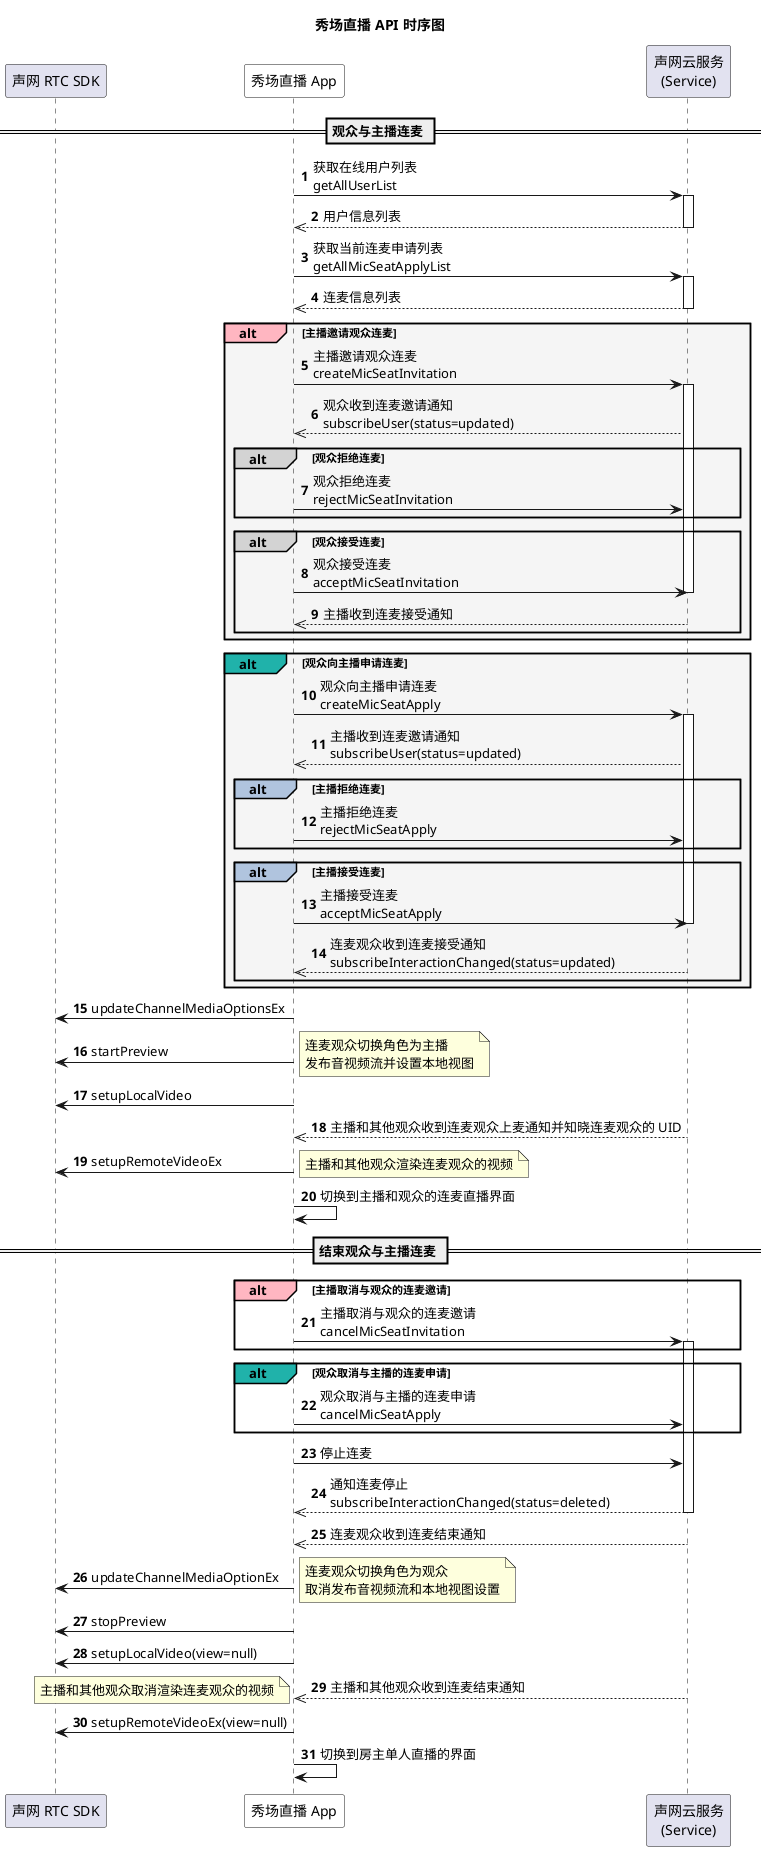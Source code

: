 @startuml
autonumber
title 秀场直播 API 时序图
participant "声网 RTC SDK" as sdk
participant "秀场直播 App" as app #White
participant "声网云服务\n(Service)" as service
== 观众与主播连麦 ==
app -> service: 获取在线用户列表 \ngetAllUserList
activate service
service -->> app: 用户信息列表
deactivate service
app -> service: 获取当前连麦申请列表 \ngetAllMicSeatApplyList
activate service
service -->> app: 连麦信息列表
deactivate service
alt#LightPink #WhiteSmoke 主播邀请观众连麦
app -> service: 主播邀请观众连麦 \ncreateMicSeatInvitation
activate service
service -->> app: 观众收到连麦邀请通知 \nsubscribeUser(status=updated)
alt#LightGray 观众拒绝连麦
app -> service: 观众拒绝连麦 \nrejectMicSeatInvitation
end
alt#LightGray 观众接受连麦
app -> service: 观众接受连麦 \nacceptMicSeatInvitation
deactivate service
service -->> app: 主播收到连麦接受通知
end
end
alt#LightSeaGreen #WhiteSmoke 观众向主播申请连麦
app -> service: 观众向主播申请连麦 \ncreateMicSeatApply
activate service
service -->> app: 主播收到连麦邀请通知 \nsubscribeUser(status=updated)
alt#LightSteelBlue 主播拒绝连麦
app -> service: 主播拒绝连麦 \nrejectMicSeatApply
end
alt#LightSteelBlue 主播接受连麦
app -> service: 主播接受连麦 \nacceptMicSeatApply
deactivate service
service -->> app: 连麦观众收到连麦接受通知 \nsubscribeInteractionChanged(status=updated)
end
end
app -> sdk: updateChannelMediaOptionsEx
app -> sdk: startPreview
note right
连麦观众切换角色为主播
发布音视频流并设置本地视图
end note
app -> sdk: setupLocalVideo
service -->> app: 主播和其他观众收到连麦观众上麦通知并知晓连麦观众的 UID
app -> sdk: setupRemoteVideoEx
note right
主播和其他观众渲染连麦观众的视频
end note
app -> app: 切换到主播和观众的连麦直播界面
== 结束观众与主播连麦 ==
alt#LightPink 主播取消与观众的连麦邀请
app -> service: 主播取消与观众的连麦邀请 \ncancelMicSeatInvitation
activate service
end
alt#LightSeaGreen 观众取消与主播的连麦申请
app -> service: 观众取消与主播的连麦申请 \ncancelMicSeatApply
end
app -> service: 停止连麦
service -->> app: 通知连麦停止 \nsubscribeInteractionChanged(status=deleted)
deactivate service
service -->> app: 连麦观众收到连麦结束通知
app -> sdk: updateChannelMediaOptionEx
note right
连麦观众切换角色为观众
取消发布音视频流和本地视图设置
end note
app -> sdk: stopPreview
app -> sdk: setupLocalVideo(view=null)
service -->> app: 主播和其他观众收到连麦结束通知
note left
主播和其他观众取消渲染连麦观众的视频
end note
app -> sdk: setupRemoteVideoEx(view=null)
app -> app: 切换到房主单人直播的界面
@enduml